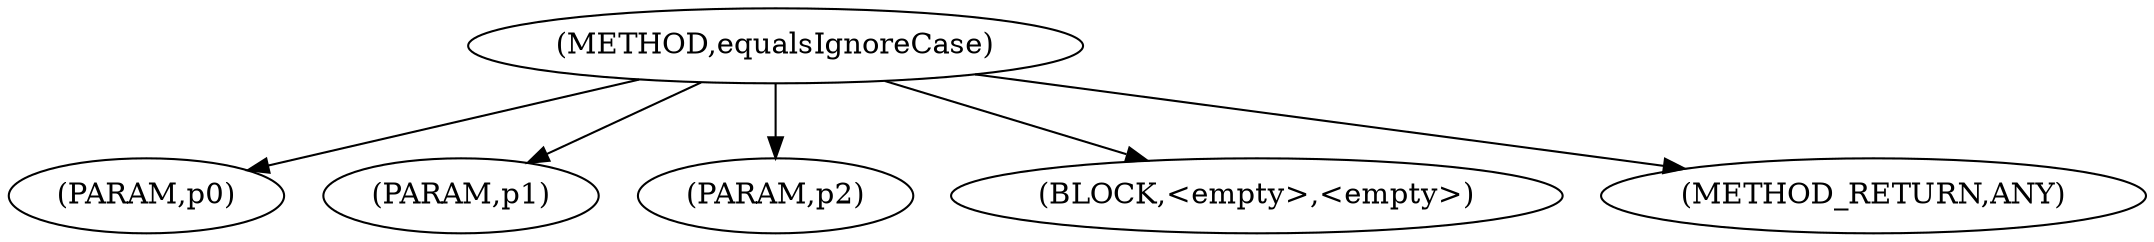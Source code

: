 digraph "equalsIgnoreCase" {  
"544" [label = <(METHOD,equalsIgnoreCase)> ]
"545" [label = <(PARAM,p0)> ]
"546" [label = <(PARAM,p1)> ]
"547" [label = <(PARAM,p2)> ]
"548" [label = <(BLOCK,&lt;empty&gt;,&lt;empty&gt;)> ]
"549" [label = <(METHOD_RETURN,ANY)> ]
  "544" -> "545" 
  "544" -> "546" 
  "544" -> "548" 
  "544" -> "547" 
  "544" -> "549" 
}
